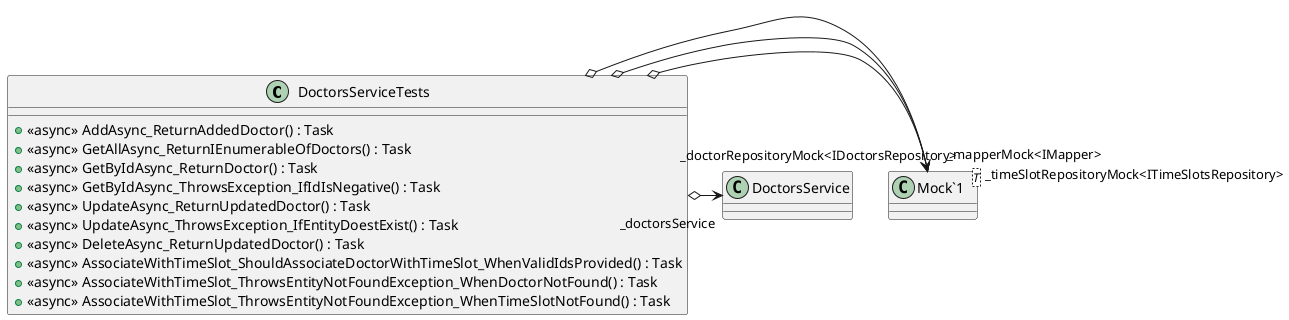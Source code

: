 @startuml
class DoctorsServiceTests {
    + <<async>> AddAsync_ReturnAddedDoctor() : Task
    + <<async>> GetAllAsync_ReturnIEnumerableOfDoctors() : Task
    + <<async>> GetByIdAsync_ReturnDoctor() : Task
    + <<async>> GetByIdAsync_ThrowsException_IfIdIsNegative() : Task
    + <<async>> UpdateAsync_ReturnUpdatedDoctor() : Task
    + <<async>> UpdateAsync_ThrowsException_IfEntityDoestExist() : Task
    + <<async>> DeleteAsync_ReturnUpdatedDoctor() : Task
    + <<async>> AssociateWithTimeSlot_ShouldAssociateDoctorWithTimeSlot_WhenValidIdsProvided() : Task
    + <<async>> AssociateWithTimeSlot_ThrowsEntityNotFoundException_WhenDoctorNotFound() : Task
    + <<async>> AssociateWithTimeSlot_ThrowsEntityNotFoundException_WhenTimeSlotNotFound() : Task
}
class "Mock`1"<T> {
}
DoctorsServiceTests o-> "_mapperMock<IMapper>" "Mock`1"
DoctorsServiceTests o-> "_doctorRepositoryMock<IDoctorsRepository>" "Mock`1"
DoctorsServiceTests o-> "_timeSlotRepositoryMock<ITimeSlotsRepository>" "Mock`1"
DoctorsServiceTests o-> "_doctorsService" DoctorsService
@enduml
